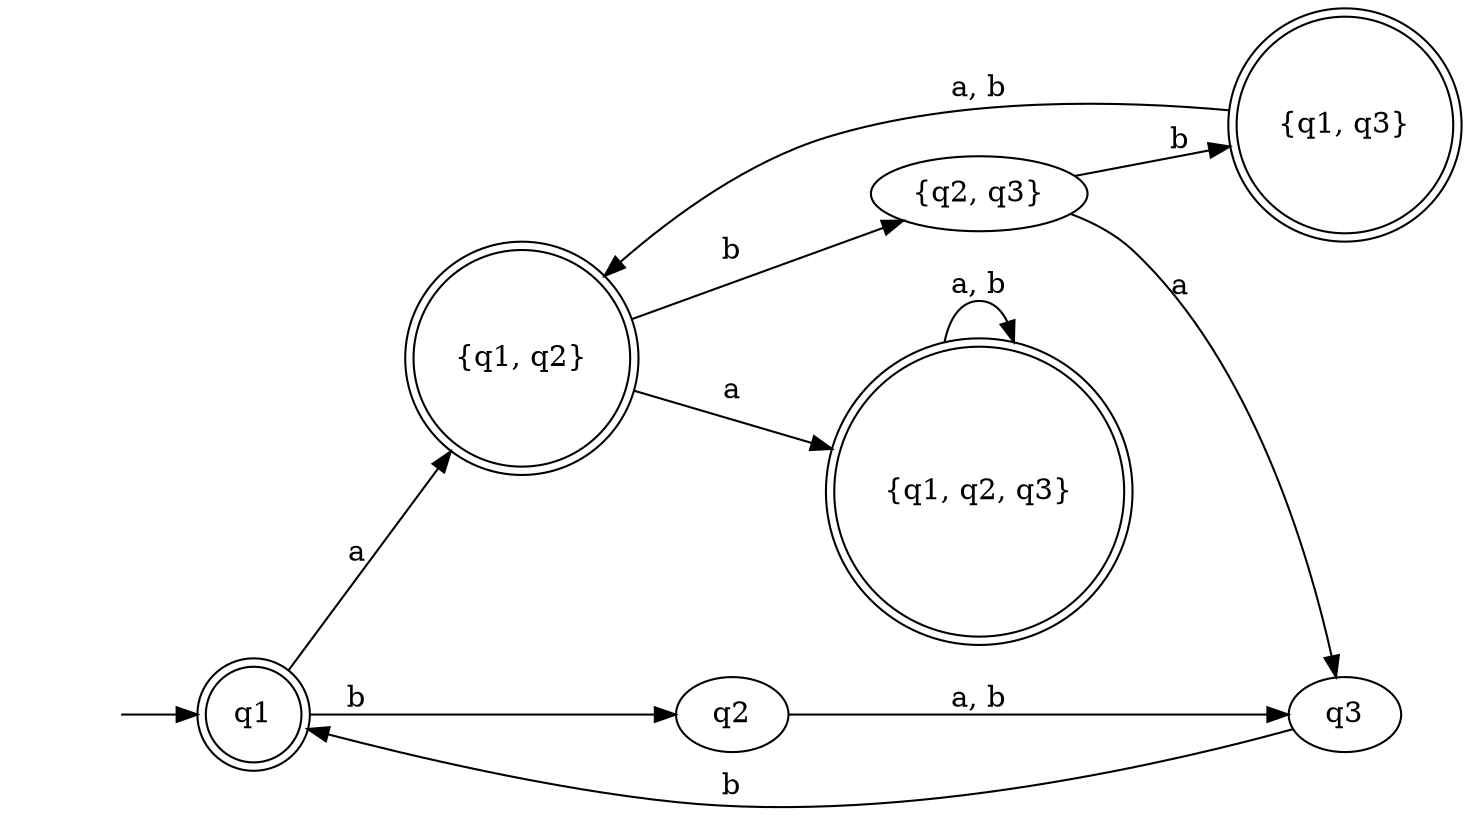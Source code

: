 digraph {
    rankdir = LR
    "" [shape = none]
    q1 [shape = "doublecircle" ]
    "{q1, q2}" [shape = "doublecircle" ]
    "{q1, q2, q3}" [shape = "doublecircle" ]
    "{q1, q3}" [shape = "doublecircle" ]
    "" -> q1
    q1 -> "{q1, q2}" [label = "a"]
    q1 -> q2 [label = "b"]
    "{q1, q2}" -> "{q1, q2, q3}" [label = "a"]
    "{q1, q2}" -> "{q2, q3}" [label = "b"]
    q2 -> q3 [label = "a, b"]
    "{q1, q2, q3}" -> "{q1, q2, q3}" [label = "a, b"]
    "{q2, q3}" -> q3 [label = "a"]
    "{q2, q3}" -> "{q1, q3}" [label = "b"]
    q3 -> q1 [label = "b"]
    "{q1, q3}" -> "{q1, q2}" [label = "a, b"]
}
